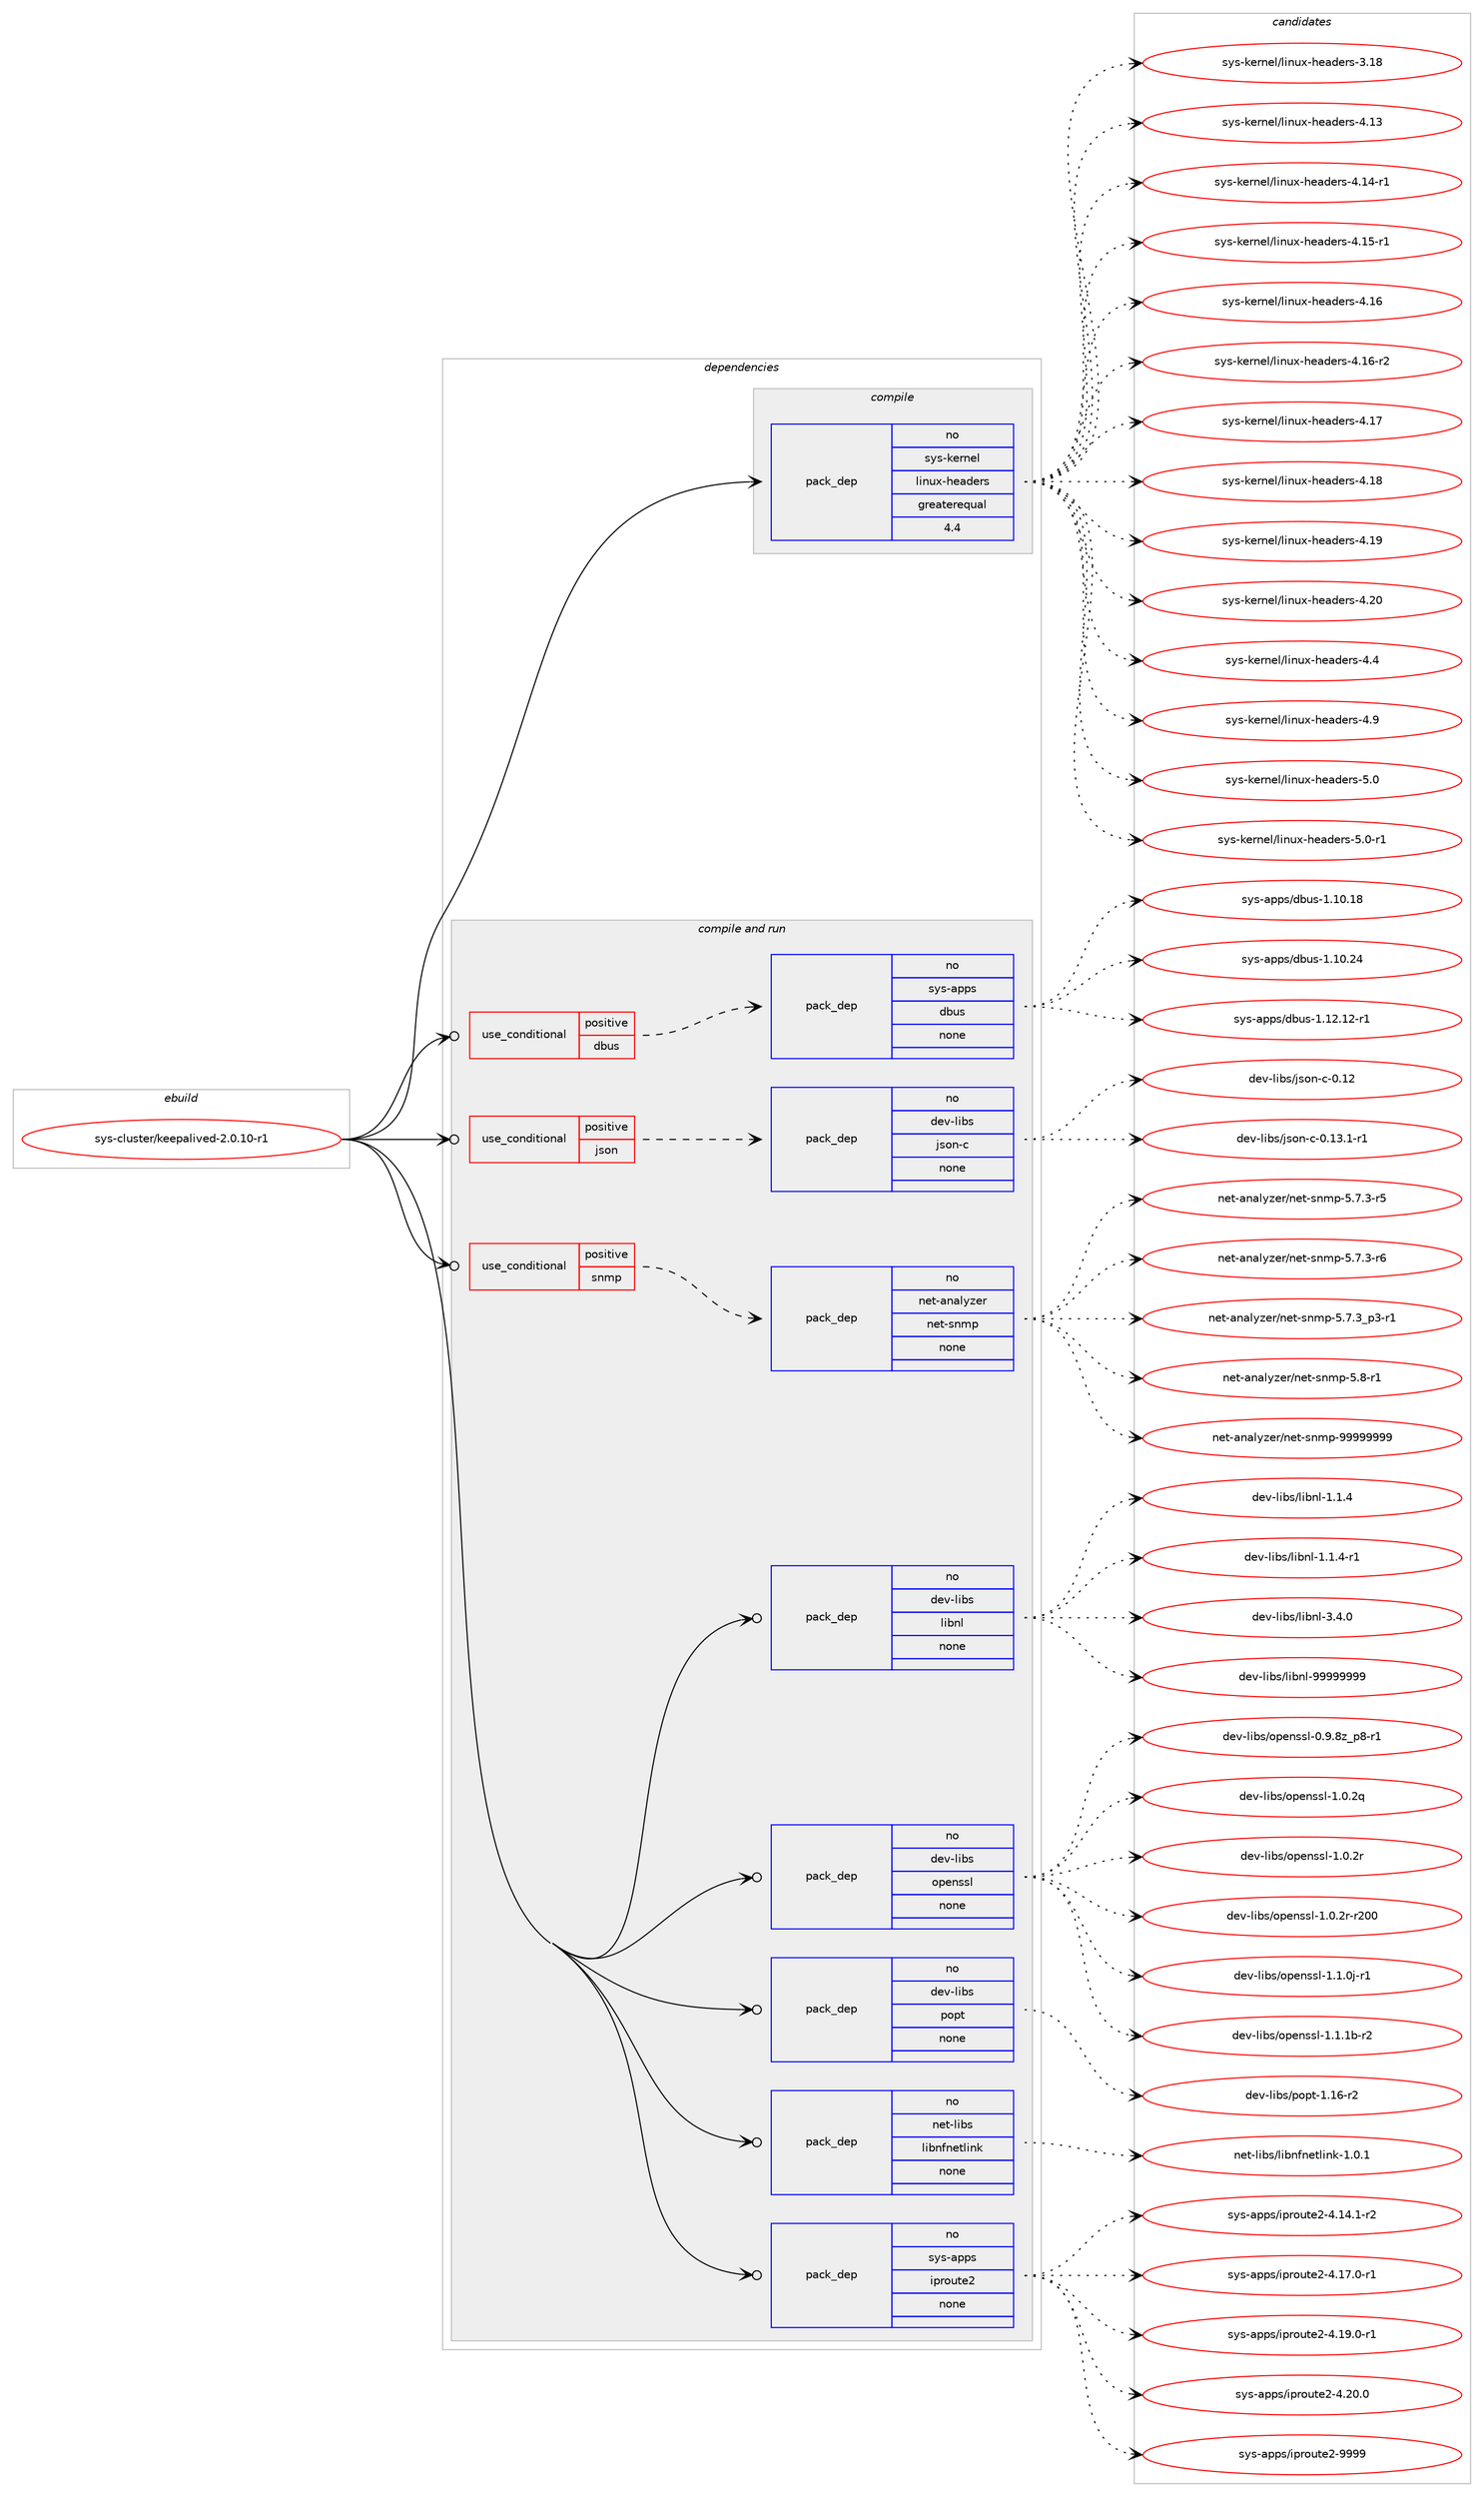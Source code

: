 digraph prolog {

# *************
# Graph options
# *************

newrank=true;
concentrate=true;
compound=true;
graph [rankdir=LR,fontname=Helvetica,fontsize=10,ranksep=1.5];#, ranksep=2.5, nodesep=0.2];
edge  [arrowhead=vee];
node  [fontname=Helvetica,fontsize=10];

# **********
# The ebuild
# **********

subgraph cluster_leftcol {
color=gray;
rank=same;
label=<<i>ebuild</i>>;
id [label="sys-cluster/keepalived-2.0.10-r1", color=red, width=4, href="../sys-cluster/keepalived-2.0.10-r1.svg"];
}

# ****************
# The dependencies
# ****************

subgraph cluster_midcol {
color=gray;
label=<<i>dependencies</i>>;
subgraph cluster_compile {
fillcolor="#eeeeee";
style=filled;
label=<<i>compile</i>>;
subgraph pack1236057 {
dependency1723067 [label=<<TABLE BORDER="0" CELLBORDER="1" CELLSPACING="0" CELLPADDING="4" WIDTH="220"><TR><TD ROWSPAN="6" CELLPADDING="30">pack_dep</TD></TR><TR><TD WIDTH="110">no</TD></TR><TR><TD>sys-kernel</TD></TR><TR><TD>linux-headers</TD></TR><TR><TD>greaterequal</TD></TR><TR><TD>4.4</TD></TR></TABLE>>, shape=none, color=blue];
}
id:e -> dependency1723067:w [weight=20,style="solid",arrowhead="vee"];
}
subgraph cluster_compileandrun {
fillcolor="#eeeeee";
style=filled;
label=<<i>compile and run</i>>;
subgraph cond458774 {
dependency1723068 [label=<<TABLE BORDER="0" CELLBORDER="1" CELLSPACING="0" CELLPADDING="4"><TR><TD ROWSPAN="3" CELLPADDING="10">use_conditional</TD></TR><TR><TD>positive</TD></TR><TR><TD>dbus</TD></TR></TABLE>>, shape=none, color=red];
subgraph pack1236058 {
dependency1723069 [label=<<TABLE BORDER="0" CELLBORDER="1" CELLSPACING="0" CELLPADDING="4" WIDTH="220"><TR><TD ROWSPAN="6" CELLPADDING="30">pack_dep</TD></TR><TR><TD WIDTH="110">no</TD></TR><TR><TD>sys-apps</TD></TR><TR><TD>dbus</TD></TR><TR><TD>none</TD></TR><TR><TD></TD></TR></TABLE>>, shape=none, color=blue];
}
dependency1723068:e -> dependency1723069:w [weight=20,style="dashed",arrowhead="vee"];
}
id:e -> dependency1723068:w [weight=20,style="solid",arrowhead="odotvee"];
subgraph cond458775 {
dependency1723070 [label=<<TABLE BORDER="0" CELLBORDER="1" CELLSPACING="0" CELLPADDING="4"><TR><TD ROWSPAN="3" CELLPADDING="10">use_conditional</TD></TR><TR><TD>positive</TD></TR><TR><TD>json</TD></TR></TABLE>>, shape=none, color=red];
subgraph pack1236059 {
dependency1723071 [label=<<TABLE BORDER="0" CELLBORDER="1" CELLSPACING="0" CELLPADDING="4" WIDTH="220"><TR><TD ROWSPAN="6" CELLPADDING="30">pack_dep</TD></TR><TR><TD WIDTH="110">no</TD></TR><TR><TD>dev-libs</TD></TR><TR><TD>json-c</TD></TR><TR><TD>none</TD></TR><TR><TD></TD></TR></TABLE>>, shape=none, color=blue];
}
dependency1723070:e -> dependency1723071:w [weight=20,style="dashed",arrowhead="vee"];
}
id:e -> dependency1723070:w [weight=20,style="solid",arrowhead="odotvee"];
subgraph cond458776 {
dependency1723072 [label=<<TABLE BORDER="0" CELLBORDER="1" CELLSPACING="0" CELLPADDING="4"><TR><TD ROWSPAN="3" CELLPADDING="10">use_conditional</TD></TR><TR><TD>positive</TD></TR><TR><TD>snmp</TD></TR></TABLE>>, shape=none, color=red];
subgraph pack1236060 {
dependency1723073 [label=<<TABLE BORDER="0" CELLBORDER="1" CELLSPACING="0" CELLPADDING="4" WIDTH="220"><TR><TD ROWSPAN="6" CELLPADDING="30">pack_dep</TD></TR><TR><TD WIDTH="110">no</TD></TR><TR><TD>net-analyzer</TD></TR><TR><TD>net-snmp</TD></TR><TR><TD>none</TD></TR><TR><TD></TD></TR></TABLE>>, shape=none, color=blue];
}
dependency1723072:e -> dependency1723073:w [weight=20,style="dashed",arrowhead="vee"];
}
id:e -> dependency1723072:w [weight=20,style="solid",arrowhead="odotvee"];
subgraph pack1236061 {
dependency1723074 [label=<<TABLE BORDER="0" CELLBORDER="1" CELLSPACING="0" CELLPADDING="4" WIDTH="220"><TR><TD ROWSPAN="6" CELLPADDING="30">pack_dep</TD></TR><TR><TD WIDTH="110">no</TD></TR><TR><TD>dev-libs</TD></TR><TR><TD>libnl</TD></TR><TR><TD>none</TD></TR><TR><TD></TD></TR></TABLE>>, shape=none, color=blue];
}
id:e -> dependency1723074:w [weight=20,style="solid",arrowhead="odotvee"];
subgraph pack1236062 {
dependency1723075 [label=<<TABLE BORDER="0" CELLBORDER="1" CELLSPACING="0" CELLPADDING="4" WIDTH="220"><TR><TD ROWSPAN="6" CELLPADDING="30">pack_dep</TD></TR><TR><TD WIDTH="110">no</TD></TR><TR><TD>dev-libs</TD></TR><TR><TD>openssl</TD></TR><TR><TD>none</TD></TR><TR><TD></TD></TR></TABLE>>, shape=none, color=blue];
}
id:e -> dependency1723075:w [weight=20,style="solid",arrowhead="odotvee"];
subgraph pack1236063 {
dependency1723076 [label=<<TABLE BORDER="0" CELLBORDER="1" CELLSPACING="0" CELLPADDING="4" WIDTH="220"><TR><TD ROWSPAN="6" CELLPADDING="30">pack_dep</TD></TR><TR><TD WIDTH="110">no</TD></TR><TR><TD>dev-libs</TD></TR><TR><TD>popt</TD></TR><TR><TD>none</TD></TR><TR><TD></TD></TR></TABLE>>, shape=none, color=blue];
}
id:e -> dependency1723076:w [weight=20,style="solid",arrowhead="odotvee"];
subgraph pack1236064 {
dependency1723077 [label=<<TABLE BORDER="0" CELLBORDER="1" CELLSPACING="0" CELLPADDING="4" WIDTH="220"><TR><TD ROWSPAN="6" CELLPADDING="30">pack_dep</TD></TR><TR><TD WIDTH="110">no</TD></TR><TR><TD>net-libs</TD></TR><TR><TD>libnfnetlink</TD></TR><TR><TD>none</TD></TR><TR><TD></TD></TR></TABLE>>, shape=none, color=blue];
}
id:e -> dependency1723077:w [weight=20,style="solid",arrowhead="odotvee"];
subgraph pack1236065 {
dependency1723078 [label=<<TABLE BORDER="0" CELLBORDER="1" CELLSPACING="0" CELLPADDING="4" WIDTH="220"><TR><TD ROWSPAN="6" CELLPADDING="30">pack_dep</TD></TR><TR><TD WIDTH="110">no</TD></TR><TR><TD>sys-apps</TD></TR><TR><TD>iproute2</TD></TR><TR><TD>none</TD></TR><TR><TD></TD></TR></TABLE>>, shape=none, color=blue];
}
id:e -> dependency1723078:w [weight=20,style="solid",arrowhead="odotvee"];
}
subgraph cluster_run {
fillcolor="#eeeeee";
style=filled;
label=<<i>run</i>>;
}
}

# **************
# The candidates
# **************

subgraph cluster_choices {
rank=same;
color=gray;
label=<<i>candidates</i>>;

subgraph choice1236057 {
color=black;
nodesep=1;
choice115121115451071011141101011084710810511011712045104101971001011141154551464956 [label="sys-kernel/linux-headers-3.18", color=red, width=4,href="../sys-kernel/linux-headers-3.18.svg"];
choice115121115451071011141101011084710810511011712045104101971001011141154552464951 [label="sys-kernel/linux-headers-4.13", color=red, width=4,href="../sys-kernel/linux-headers-4.13.svg"];
choice1151211154510710111411010110847108105110117120451041019710010111411545524649524511449 [label="sys-kernel/linux-headers-4.14-r1", color=red, width=4,href="../sys-kernel/linux-headers-4.14-r1.svg"];
choice1151211154510710111411010110847108105110117120451041019710010111411545524649534511449 [label="sys-kernel/linux-headers-4.15-r1", color=red, width=4,href="../sys-kernel/linux-headers-4.15-r1.svg"];
choice115121115451071011141101011084710810511011712045104101971001011141154552464954 [label="sys-kernel/linux-headers-4.16", color=red, width=4,href="../sys-kernel/linux-headers-4.16.svg"];
choice1151211154510710111411010110847108105110117120451041019710010111411545524649544511450 [label="sys-kernel/linux-headers-4.16-r2", color=red, width=4,href="../sys-kernel/linux-headers-4.16-r2.svg"];
choice115121115451071011141101011084710810511011712045104101971001011141154552464955 [label="sys-kernel/linux-headers-4.17", color=red, width=4,href="../sys-kernel/linux-headers-4.17.svg"];
choice115121115451071011141101011084710810511011712045104101971001011141154552464956 [label="sys-kernel/linux-headers-4.18", color=red, width=4,href="../sys-kernel/linux-headers-4.18.svg"];
choice115121115451071011141101011084710810511011712045104101971001011141154552464957 [label="sys-kernel/linux-headers-4.19", color=red, width=4,href="../sys-kernel/linux-headers-4.19.svg"];
choice115121115451071011141101011084710810511011712045104101971001011141154552465048 [label="sys-kernel/linux-headers-4.20", color=red, width=4,href="../sys-kernel/linux-headers-4.20.svg"];
choice1151211154510710111411010110847108105110117120451041019710010111411545524652 [label="sys-kernel/linux-headers-4.4", color=red, width=4,href="../sys-kernel/linux-headers-4.4.svg"];
choice1151211154510710111411010110847108105110117120451041019710010111411545524657 [label="sys-kernel/linux-headers-4.9", color=red, width=4,href="../sys-kernel/linux-headers-4.9.svg"];
choice1151211154510710111411010110847108105110117120451041019710010111411545534648 [label="sys-kernel/linux-headers-5.0", color=red, width=4,href="../sys-kernel/linux-headers-5.0.svg"];
choice11512111545107101114110101108471081051101171204510410197100101114115455346484511449 [label="sys-kernel/linux-headers-5.0-r1", color=red, width=4,href="../sys-kernel/linux-headers-5.0-r1.svg"];
dependency1723067:e -> choice115121115451071011141101011084710810511011712045104101971001011141154551464956:w [style=dotted,weight="100"];
dependency1723067:e -> choice115121115451071011141101011084710810511011712045104101971001011141154552464951:w [style=dotted,weight="100"];
dependency1723067:e -> choice1151211154510710111411010110847108105110117120451041019710010111411545524649524511449:w [style=dotted,weight="100"];
dependency1723067:e -> choice1151211154510710111411010110847108105110117120451041019710010111411545524649534511449:w [style=dotted,weight="100"];
dependency1723067:e -> choice115121115451071011141101011084710810511011712045104101971001011141154552464954:w [style=dotted,weight="100"];
dependency1723067:e -> choice1151211154510710111411010110847108105110117120451041019710010111411545524649544511450:w [style=dotted,weight="100"];
dependency1723067:e -> choice115121115451071011141101011084710810511011712045104101971001011141154552464955:w [style=dotted,weight="100"];
dependency1723067:e -> choice115121115451071011141101011084710810511011712045104101971001011141154552464956:w [style=dotted,weight="100"];
dependency1723067:e -> choice115121115451071011141101011084710810511011712045104101971001011141154552464957:w [style=dotted,weight="100"];
dependency1723067:e -> choice115121115451071011141101011084710810511011712045104101971001011141154552465048:w [style=dotted,weight="100"];
dependency1723067:e -> choice1151211154510710111411010110847108105110117120451041019710010111411545524652:w [style=dotted,weight="100"];
dependency1723067:e -> choice1151211154510710111411010110847108105110117120451041019710010111411545524657:w [style=dotted,weight="100"];
dependency1723067:e -> choice1151211154510710111411010110847108105110117120451041019710010111411545534648:w [style=dotted,weight="100"];
dependency1723067:e -> choice11512111545107101114110101108471081051101171204510410197100101114115455346484511449:w [style=dotted,weight="100"];
}
subgraph choice1236058 {
color=black;
nodesep=1;
choice115121115459711211211547100981171154549464948464956 [label="sys-apps/dbus-1.10.18", color=red, width=4,href="../sys-apps/dbus-1.10.18.svg"];
choice115121115459711211211547100981171154549464948465052 [label="sys-apps/dbus-1.10.24", color=red, width=4,href="../sys-apps/dbus-1.10.24.svg"];
choice1151211154597112112115471009811711545494649504649504511449 [label="sys-apps/dbus-1.12.12-r1", color=red, width=4,href="../sys-apps/dbus-1.12.12-r1.svg"];
dependency1723069:e -> choice115121115459711211211547100981171154549464948464956:w [style=dotted,weight="100"];
dependency1723069:e -> choice115121115459711211211547100981171154549464948465052:w [style=dotted,weight="100"];
dependency1723069:e -> choice1151211154597112112115471009811711545494649504649504511449:w [style=dotted,weight="100"];
}
subgraph choice1236059 {
color=black;
nodesep=1;
choice10010111845108105981154710611511111045994548464950 [label="dev-libs/json-c-0.12", color=red, width=4,href="../dev-libs/json-c-0.12.svg"];
choice1001011184510810598115471061151111104599454846495146494511449 [label="dev-libs/json-c-0.13.1-r1", color=red, width=4,href="../dev-libs/json-c-0.13.1-r1.svg"];
dependency1723071:e -> choice10010111845108105981154710611511111045994548464950:w [style=dotted,weight="100"];
dependency1723071:e -> choice1001011184510810598115471061151111104599454846495146494511449:w [style=dotted,weight="100"];
}
subgraph choice1236060 {
color=black;
nodesep=1;
choice11010111645971109710812112210111447110101116451151101091124553465546514511453 [label="net-analyzer/net-snmp-5.7.3-r5", color=red, width=4,href="../net-analyzer/net-snmp-5.7.3-r5.svg"];
choice11010111645971109710812112210111447110101116451151101091124553465546514511454 [label="net-analyzer/net-snmp-5.7.3-r6", color=red, width=4,href="../net-analyzer/net-snmp-5.7.3-r6.svg"];
choice110101116459711097108121122101114471101011164511511010911245534655465195112514511449 [label="net-analyzer/net-snmp-5.7.3_p3-r1", color=red, width=4,href="../net-analyzer/net-snmp-5.7.3_p3-r1.svg"];
choice1101011164597110971081211221011144711010111645115110109112455346564511449 [label="net-analyzer/net-snmp-5.8-r1", color=red, width=4,href="../net-analyzer/net-snmp-5.8-r1.svg"];
choice1101011164597110971081211221011144711010111645115110109112455757575757575757 [label="net-analyzer/net-snmp-99999999", color=red, width=4,href="../net-analyzer/net-snmp-99999999.svg"];
dependency1723073:e -> choice11010111645971109710812112210111447110101116451151101091124553465546514511453:w [style=dotted,weight="100"];
dependency1723073:e -> choice11010111645971109710812112210111447110101116451151101091124553465546514511454:w [style=dotted,weight="100"];
dependency1723073:e -> choice110101116459711097108121122101114471101011164511511010911245534655465195112514511449:w [style=dotted,weight="100"];
dependency1723073:e -> choice1101011164597110971081211221011144711010111645115110109112455346564511449:w [style=dotted,weight="100"];
dependency1723073:e -> choice1101011164597110971081211221011144711010111645115110109112455757575757575757:w [style=dotted,weight="100"];
}
subgraph choice1236061 {
color=black;
nodesep=1;
choice10010111845108105981154710810598110108454946494652 [label="dev-libs/libnl-1.1.4", color=red, width=4,href="../dev-libs/libnl-1.1.4.svg"];
choice100101118451081059811547108105981101084549464946524511449 [label="dev-libs/libnl-1.1.4-r1", color=red, width=4,href="../dev-libs/libnl-1.1.4-r1.svg"];
choice10010111845108105981154710810598110108455146524648 [label="dev-libs/libnl-3.4.0", color=red, width=4,href="../dev-libs/libnl-3.4.0.svg"];
choice10010111845108105981154710810598110108455757575757575757 [label="dev-libs/libnl-99999999", color=red, width=4,href="../dev-libs/libnl-99999999.svg"];
dependency1723074:e -> choice10010111845108105981154710810598110108454946494652:w [style=dotted,weight="100"];
dependency1723074:e -> choice100101118451081059811547108105981101084549464946524511449:w [style=dotted,weight="100"];
dependency1723074:e -> choice10010111845108105981154710810598110108455146524648:w [style=dotted,weight="100"];
dependency1723074:e -> choice10010111845108105981154710810598110108455757575757575757:w [style=dotted,weight="100"];
}
subgraph choice1236062 {
color=black;
nodesep=1;
choice10010111845108105981154711111210111011511510845484657465612295112564511449 [label="dev-libs/openssl-0.9.8z_p8-r1", color=red, width=4,href="../dev-libs/openssl-0.9.8z_p8-r1.svg"];
choice100101118451081059811547111112101110115115108454946484650113 [label="dev-libs/openssl-1.0.2q", color=red, width=4,href="../dev-libs/openssl-1.0.2q.svg"];
choice100101118451081059811547111112101110115115108454946484650114 [label="dev-libs/openssl-1.0.2r", color=red, width=4,href="../dev-libs/openssl-1.0.2r.svg"];
choice10010111845108105981154711111210111011511510845494648465011445114504848 [label="dev-libs/openssl-1.0.2r-r200", color=red, width=4,href="../dev-libs/openssl-1.0.2r-r200.svg"];
choice1001011184510810598115471111121011101151151084549464946481064511449 [label="dev-libs/openssl-1.1.0j-r1", color=red, width=4,href="../dev-libs/openssl-1.1.0j-r1.svg"];
choice100101118451081059811547111112101110115115108454946494649984511450 [label="dev-libs/openssl-1.1.1b-r2", color=red, width=4,href="../dev-libs/openssl-1.1.1b-r2.svg"];
dependency1723075:e -> choice10010111845108105981154711111210111011511510845484657465612295112564511449:w [style=dotted,weight="100"];
dependency1723075:e -> choice100101118451081059811547111112101110115115108454946484650113:w [style=dotted,weight="100"];
dependency1723075:e -> choice100101118451081059811547111112101110115115108454946484650114:w [style=dotted,weight="100"];
dependency1723075:e -> choice10010111845108105981154711111210111011511510845494648465011445114504848:w [style=dotted,weight="100"];
dependency1723075:e -> choice1001011184510810598115471111121011101151151084549464946481064511449:w [style=dotted,weight="100"];
dependency1723075:e -> choice100101118451081059811547111112101110115115108454946494649984511450:w [style=dotted,weight="100"];
}
subgraph choice1236063 {
color=black;
nodesep=1;
choice10010111845108105981154711211111211645494649544511450 [label="dev-libs/popt-1.16-r2", color=red, width=4,href="../dev-libs/popt-1.16-r2.svg"];
dependency1723076:e -> choice10010111845108105981154711211111211645494649544511450:w [style=dotted,weight="100"];
}
subgraph choice1236064 {
color=black;
nodesep=1;
choice11010111645108105981154710810598110102110101116108105110107454946484649 [label="net-libs/libnfnetlink-1.0.1", color=red, width=4,href="../net-libs/libnfnetlink-1.0.1.svg"];
dependency1723077:e -> choice11010111645108105981154710810598110102110101116108105110107454946484649:w [style=dotted,weight="100"];
}
subgraph choice1236065 {
color=black;
nodesep=1;
choice11512111545971121121154710511211411111711610150455246495246494511450 [label="sys-apps/iproute2-4.14.1-r2", color=red, width=4,href="../sys-apps/iproute2-4.14.1-r2.svg"];
choice11512111545971121121154710511211411111711610150455246495546484511449 [label="sys-apps/iproute2-4.17.0-r1", color=red, width=4,href="../sys-apps/iproute2-4.17.0-r1.svg"];
choice11512111545971121121154710511211411111711610150455246495746484511449 [label="sys-apps/iproute2-4.19.0-r1", color=red, width=4,href="../sys-apps/iproute2-4.19.0-r1.svg"];
choice1151211154597112112115471051121141111171161015045524650484648 [label="sys-apps/iproute2-4.20.0", color=red, width=4,href="../sys-apps/iproute2-4.20.0.svg"];
choice115121115459711211211547105112114111117116101504557575757 [label="sys-apps/iproute2-9999", color=red, width=4,href="../sys-apps/iproute2-9999.svg"];
dependency1723078:e -> choice11512111545971121121154710511211411111711610150455246495246494511450:w [style=dotted,weight="100"];
dependency1723078:e -> choice11512111545971121121154710511211411111711610150455246495546484511449:w [style=dotted,weight="100"];
dependency1723078:e -> choice11512111545971121121154710511211411111711610150455246495746484511449:w [style=dotted,weight="100"];
dependency1723078:e -> choice1151211154597112112115471051121141111171161015045524650484648:w [style=dotted,weight="100"];
dependency1723078:e -> choice115121115459711211211547105112114111117116101504557575757:w [style=dotted,weight="100"];
}
}

}
